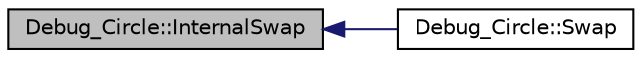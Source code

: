 digraph "Debug_Circle::InternalSwap"
{
 // INTERACTIVE_SVG=YES
  edge [fontname="Helvetica",fontsize="10",labelfontname="Helvetica",labelfontsize="10"];
  node [fontname="Helvetica",fontsize="10",shape=record];
  rankdir="LR";
  Node1 [label="Debug_Circle::InternalSwap",height=0.2,width=0.4,color="black", fillcolor="grey75", style="filled", fontcolor="black"];
  Node1 -> Node2 [dir="back",color="midnightblue",fontsize="10",style="solid",fontname="Helvetica"];
  Node2 [label="Debug_Circle::Swap",height=0.2,width=0.4,color="black", fillcolor="white", style="filled",URL="$d0/d75/class_debug___circle.html#a0a4a443b92fed12fe0f49143deac7cb1"];
}
